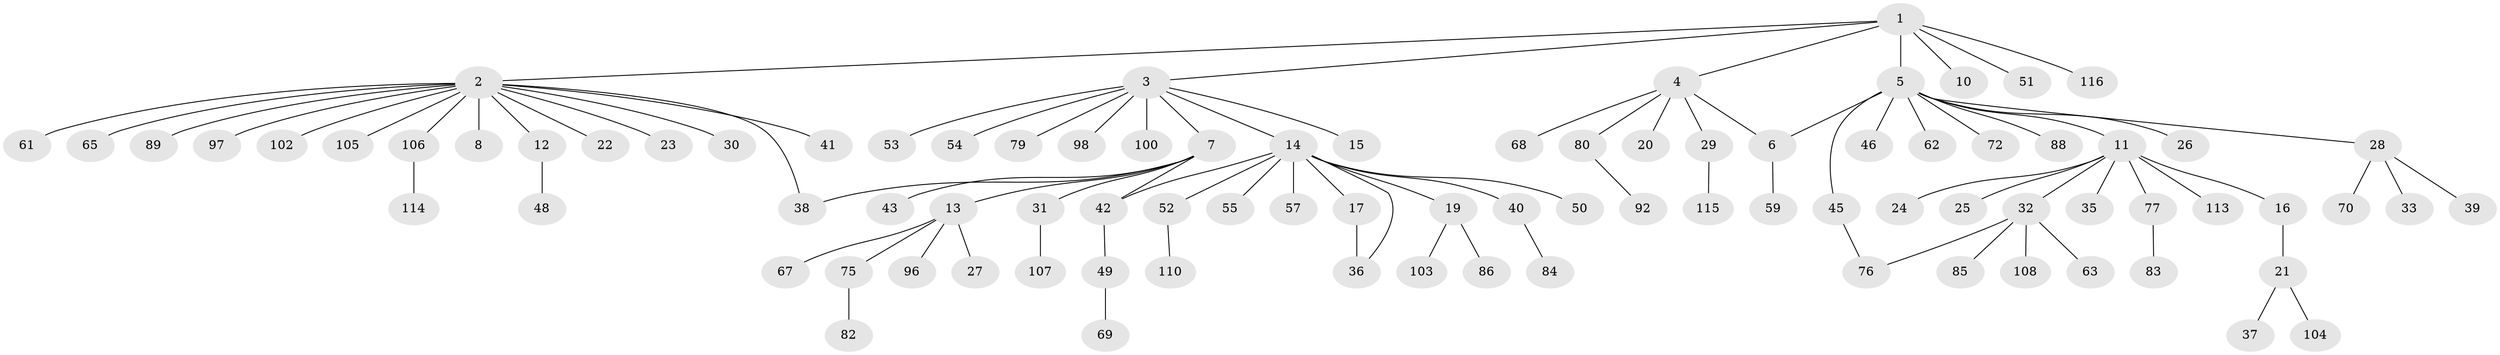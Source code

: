 // Generated by graph-tools (version 1.1) at 2025/51/02/27/25 19:51:58]
// undirected, 90 vertices, 94 edges
graph export_dot {
graph [start="1"]
  node [color=gray90,style=filled];
  1 [super="+94"];
  2 [super="+73"];
  3 [super="+90"];
  4 [super="+9"];
  5 [super="+18"];
  6;
  7 [super="+95"];
  8;
  10;
  11 [super="+101"];
  12;
  13 [super="+64"];
  14 [super="+34"];
  15 [super="+66"];
  16;
  17;
  19;
  20 [super="+47"];
  21 [super="+81"];
  22;
  23;
  24;
  25 [super="+44"];
  26;
  27;
  28 [super="+91"];
  29 [super="+87"];
  30;
  31;
  32 [super="+60"];
  33;
  35;
  36;
  37;
  38 [super="+109"];
  39;
  40;
  41;
  42 [super="+71"];
  43;
  45;
  46 [super="+56"];
  48 [super="+74"];
  49;
  50;
  51 [super="+111"];
  52 [super="+58"];
  53;
  54;
  55;
  57;
  59 [super="+78"];
  61;
  62 [super="+117"];
  63;
  65;
  67;
  68;
  69;
  70;
  72;
  75 [super="+99"];
  76;
  77;
  79;
  80;
  82;
  83 [super="+93"];
  84;
  85;
  86;
  88;
  89;
  92;
  96;
  97;
  98;
  100 [super="+112"];
  102;
  103;
  104;
  105;
  106;
  107;
  108;
  110;
  113;
  114;
  115;
  116;
  1 -- 2;
  1 -- 3;
  1 -- 4;
  1 -- 5;
  1 -- 10;
  1 -- 51;
  1 -- 116;
  2 -- 8;
  2 -- 12;
  2 -- 22;
  2 -- 23;
  2 -- 30;
  2 -- 38;
  2 -- 41;
  2 -- 61;
  2 -- 65;
  2 -- 89;
  2 -- 97;
  2 -- 102;
  2 -- 105;
  2 -- 106;
  3 -- 7;
  3 -- 14;
  3 -- 15;
  3 -- 53;
  3 -- 54;
  3 -- 79;
  3 -- 98;
  3 -- 100;
  4 -- 80;
  4 -- 20;
  4 -- 6;
  4 -- 68;
  4 -- 29;
  5 -- 6;
  5 -- 11;
  5 -- 26;
  5 -- 28;
  5 -- 45;
  5 -- 46;
  5 -- 62;
  5 -- 72;
  5 -- 88;
  6 -- 59;
  7 -- 13;
  7 -- 31;
  7 -- 38;
  7 -- 42;
  7 -- 43;
  11 -- 16;
  11 -- 24;
  11 -- 25;
  11 -- 32;
  11 -- 35;
  11 -- 77;
  11 -- 113;
  12 -- 48;
  13 -- 27;
  13 -- 67;
  13 -- 75;
  13 -- 96;
  14 -- 17;
  14 -- 19;
  14 -- 36;
  14 -- 40;
  14 -- 50;
  14 -- 52;
  14 -- 55;
  14 -- 57;
  14 -- 42;
  16 -- 21;
  17 -- 36;
  19 -- 86;
  19 -- 103;
  21 -- 37;
  21 -- 104;
  28 -- 33;
  28 -- 39;
  28 -- 70;
  29 -- 115;
  31 -- 107;
  32 -- 63;
  32 -- 76;
  32 -- 85;
  32 -- 108;
  40 -- 84;
  42 -- 49;
  45 -- 76;
  49 -- 69;
  52 -- 110;
  75 -- 82;
  77 -- 83;
  80 -- 92;
  106 -- 114;
}

